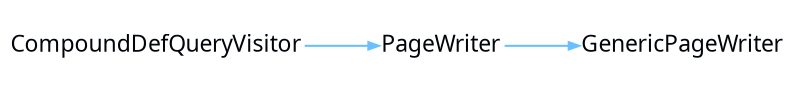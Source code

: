 digraph {
 rankdir = "LR"
 bgcolor = none;
 layout  = dot;
 edge [
   arrowsize = "0.5"
   color     = "#69BFFFFF"
 ]
 DxRIWSQ[
   shape    = none
   label    = "CompoundDefQueryVisitor"
   margin   = "0.01"
   fontname = "Segoe UI"
   fontsize = "11"
   fontcolor= "#010509FF"
 ]
 qLRIWSQ[
   shape    = none
   label    = "PageWriter"
   margin   = "0.01"
   fontname = "Segoe UI"
   fontsize = "11"
   fontcolor= "#010509FF"
 ]
 qaRIWSQ[
   shape    = none
   label    = "GenericPageWriter"
   margin   = "0.01"
   fontname = "Segoe UI"
   fontsize = "11"
   fontcolor= "#010509FF"
 ]
 qLRIWSQ->qaRIWSQ
 DxRIWSQ->qLRIWSQ
}
